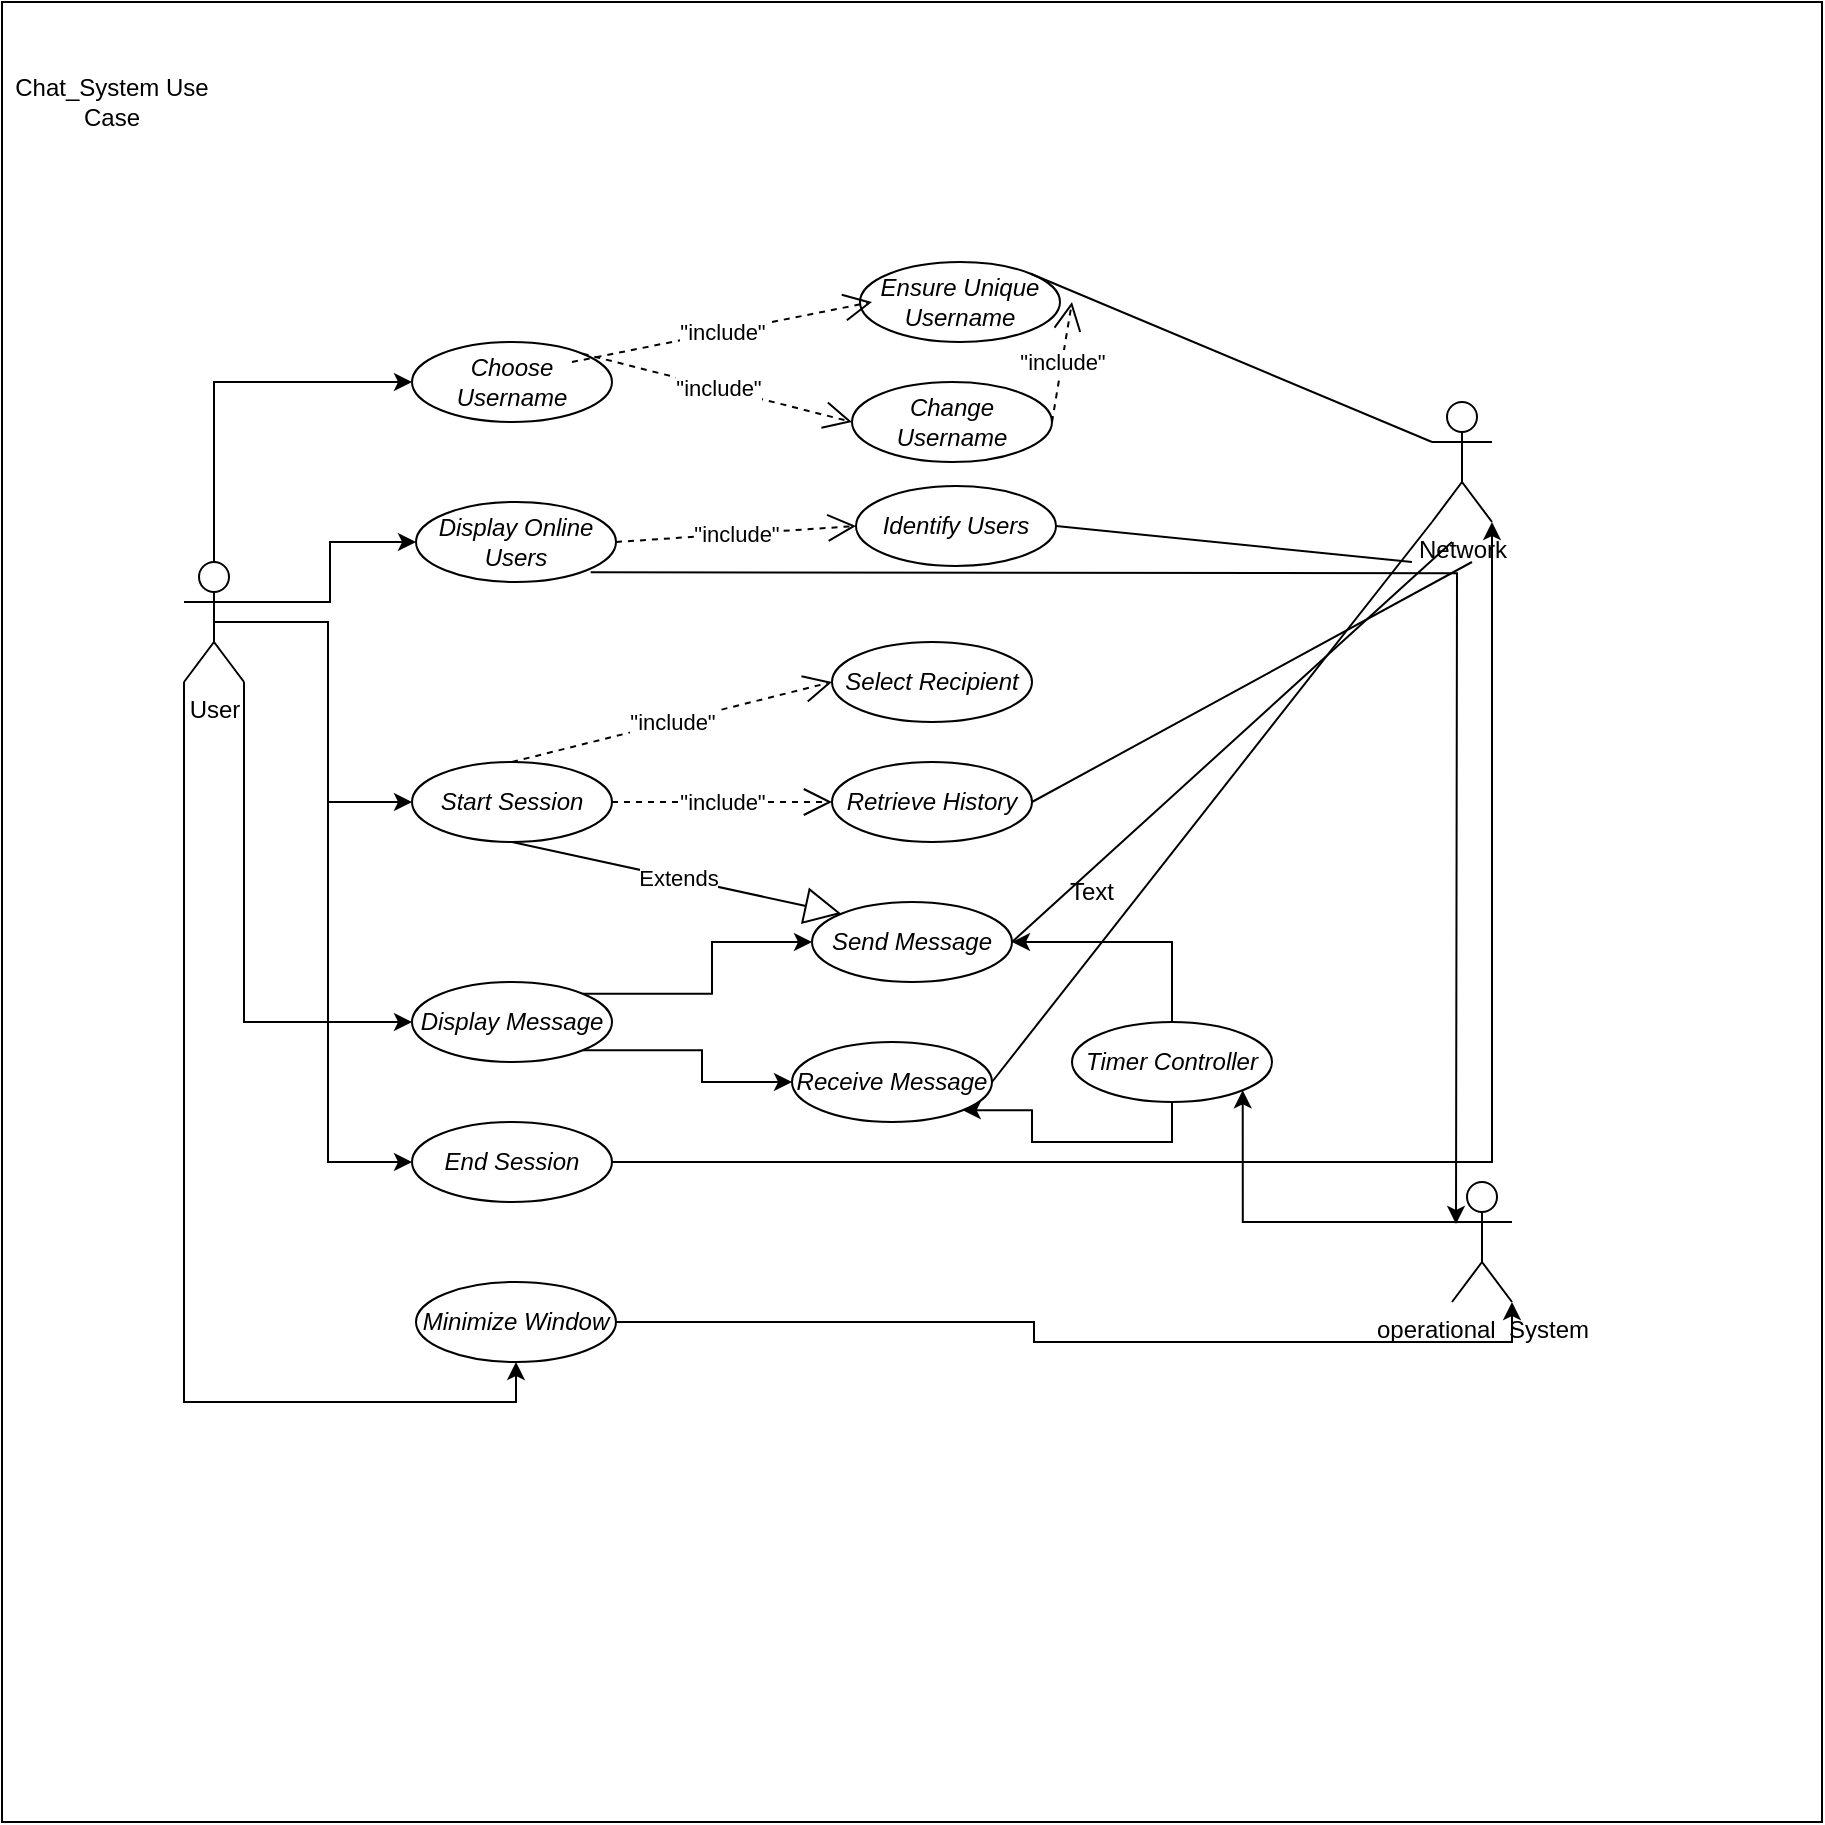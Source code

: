<mxfile version="24.7.17">
  <diagram name="Page-1" id="Or2oByHhBCITwsBlFZ0l">
    <mxGraphModel dx="1723" dy="808" grid="1" gridSize="10" guides="1" tooltips="1" connect="1" arrows="1" fold="1" page="1" pageScale="1" pageWidth="827" pageHeight="1169" math="0" shadow="0">
      <root>
        <mxCell id="0" />
        <mxCell id="1" parent="0" />
        <mxCell id="l-GMUK545HOAS7rDEwfJ-67" value="" style="whiteSpace=wrap;html=1;aspect=fixed;" vertex="1" parent="1">
          <mxGeometry x="145" y="10" width="910" height="910" as="geometry" />
        </mxCell>
        <mxCell id="l-GMUK545HOAS7rDEwfJ-29" style="edgeStyle=orthogonalEdgeStyle;rounded=0;orthogonalLoop=1;jettySize=auto;html=1;exitX=0.5;exitY=0;exitDx=0;exitDy=0;exitPerimeter=0;entryX=0;entryY=0.5;entryDx=0;entryDy=0;" edge="1" parent="1" source="l-GMUK545HOAS7rDEwfJ-1" target="l-GMUK545HOAS7rDEwfJ-10">
          <mxGeometry relative="1" as="geometry" />
        </mxCell>
        <mxCell id="l-GMUK545HOAS7rDEwfJ-30" style="edgeStyle=orthogonalEdgeStyle;rounded=0;orthogonalLoop=1;jettySize=auto;html=1;exitX=1;exitY=0.333;exitDx=0;exitDy=0;exitPerimeter=0;entryX=0;entryY=0.5;entryDx=0;entryDy=0;" edge="1" parent="1" source="l-GMUK545HOAS7rDEwfJ-1" target="l-GMUK545HOAS7rDEwfJ-11">
          <mxGeometry relative="1" as="geometry" />
        </mxCell>
        <mxCell id="l-GMUK545HOAS7rDEwfJ-31" style="edgeStyle=orthogonalEdgeStyle;rounded=0;orthogonalLoop=1;jettySize=auto;html=1;exitX=0.5;exitY=0.5;exitDx=0;exitDy=0;exitPerimeter=0;entryX=0;entryY=0.5;entryDx=0;entryDy=0;" edge="1" parent="1" source="l-GMUK545HOAS7rDEwfJ-1" target="l-GMUK545HOAS7rDEwfJ-12">
          <mxGeometry relative="1" as="geometry" />
        </mxCell>
        <mxCell id="l-GMUK545HOAS7rDEwfJ-32" style="edgeStyle=orthogonalEdgeStyle;rounded=0;orthogonalLoop=1;jettySize=auto;html=1;exitX=1;exitY=1;exitDx=0;exitDy=0;exitPerimeter=0;entryX=0;entryY=0.5;entryDx=0;entryDy=0;" edge="1" parent="1" source="l-GMUK545HOAS7rDEwfJ-1" target="l-GMUK545HOAS7rDEwfJ-13">
          <mxGeometry relative="1" as="geometry" />
        </mxCell>
        <mxCell id="l-GMUK545HOAS7rDEwfJ-33" style="edgeStyle=orthogonalEdgeStyle;rounded=0;orthogonalLoop=1;jettySize=auto;html=1;exitX=0;exitY=1;exitDx=0;exitDy=0;exitPerimeter=0;entryX=0.5;entryY=1;entryDx=0;entryDy=0;" edge="1" parent="1" source="l-GMUK545HOAS7rDEwfJ-1" target="l-GMUK545HOAS7rDEwfJ-15">
          <mxGeometry relative="1" as="geometry" />
        </mxCell>
        <mxCell id="l-GMUK545HOAS7rDEwfJ-34" style="edgeStyle=orthogonalEdgeStyle;rounded=0;orthogonalLoop=1;jettySize=auto;html=1;exitX=0.5;exitY=0.5;exitDx=0;exitDy=0;exitPerimeter=0;entryX=0;entryY=0.5;entryDx=0;entryDy=0;" edge="1" parent="1" source="l-GMUK545HOAS7rDEwfJ-1" target="l-GMUK545HOAS7rDEwfJ-14">
          <mxGeometry relative="1" as="geometry" />
        </mxCell>
        <mxCell id="l-GMUK545HOAS7rDEwfJ-1" value="User" style="shape=umlActor;verticalLabelPosition=bottom;verticalAlign=top;html=1;" vertex="1" parent="1">
          <mxGeometry x="236" y="290" width="30" height="60" as="geometry" />
        </mxCell>
        <mxCell id="l-GMUK545HOAS7rDEwfJ-2" value="Network" style="shape=umlActor;verticalLabelPosition=bottom;verticalAlign=top;html=1;" vertex="1" parent="1">
          <mxGeometry x="860" y="210" width="30" height="60" as="geometry" />
        </mxCell>
        <mxCell id="l-GMUK545HOAS7rDEwfJ-37" style="edgeStyle=orthogonalEdgeStyle;rounded=0;orthogonalLoop=1;jettySize=auto;html=1;exitX=0;exitY=0.333;exitDx=0;exitDy=0;exitPerimeter=0;entryX=1;entryY=1;entryDx=0;entryDy=0;" edge="1" parent="1" source="l-GMUK545HOAS7rDEwfJ-5" target="l-GMUK545HOAS7rDEwfJ-26">
          <mxGeometry relative="1" as="geometry" />
        </mxCell>
        <mxCell id="l-GMUK545HOAS7rDEwfJ-5" value="&lt;div&gt;operational_System&lt;/div&gt;&lt;div&gt;&lt;br&gt;&lt;/div&gt;" style="shape=umlActor;verticalLabelPosition=bottom;verticalAlign=top;html=1;" vertex="1" parent="1">
          <mxGeometry x="870" y="600" width="30" height="60" as="geometry" />
        </mxCell>
        <mxCell id="l-GMUK545HOAS7rDEwfJ-10" value="&lt;em&gt;Choose Username&lt;/em&gt;" style="ellipse;whiteSpace=wrap;html=1;" vertex="1" parent="1">
          <mxGeometry x="350" y="180" width="100" height="40" as="geometry" />
        </mxCell>
        <mxCell id="l-GMUK545HOAS7rDEwfJ-11" value="&lt;em&gt;Display Online Users&lt;/em&gt;" style="ellipse;whiteSpace=wrap;html=1;" vertex="1" parent="1">
          <mxGeometry x="352" y="260" width="100" height="40" as="geometry" />
        </mxCell>
        <mxCell id="l-GMUK545HOAS7rDEwfJ-12" value=" &lt;em&gt;Start Session&lt;/em&gt;" style="ellipse;whiteSpace=wrap;html=1;" vertex="1" parent="1">
          <mxGeometry x="350" y="390" width="100" height="40" as="geometry" />
        </mxCell>
        <mxCell id="l-GMUK545HOAS7rDEwfJ-41" style="edgeStyle=orthogonalEdgeStyle;rounded=0;orthogonalLoop=1;jettySize=auto;html=1;exitX=1;exitY=0;exitDx=0;exitDy=0;entryX=0;entryY=0.5;entryDx=0;entryDy=0;" edge="1" parent="1" source="l-GMUK545HOAS7rDEwfJ-13" target="l-GMUK545HOAS7rDEwfJ-21">
          <mxGeometry relative="1" as="geometry" />
        </mxCell>
        <mxCell id="l-GMUK545HOAS7rDEwfJ-42" style="edgeStyle=orthogonalEdgeStyle;rounded=0;orthogonalLoop=1;jettySize=auto;html=1;exitX=1;exitY=1;exitDx=0;exitDy=0;entryX=0;entryY=0.5;entryDx=0;entryDy=0;" edge="1" parent="1" source="l-GMUK545HOAS7rDEwfJ-13" target="l-GMUK545HOAS7rDEwfJ-24">
          <mxGeometry relative="1" as="geometry" />
        </mxCell>
        <mxCell id="l-GMUK545HOAS7rDEwfJ-13" value=" &lt;em&gt;Display Message&lt;/em&gt;" style="ellipse;whiteSpace=wrap;html=1;" vertex="1" parent="1">
          <mxGeometry x="350" y="500" width="100" height="40" as="geometry" />
        </mxCell>
        <mxCell id="l-GMUK545HOAS7rDEwfJ-14" value=" &lt;em&gt;End Session&lt;/em&gt;" style="ellipse;whiteSpace=wrap;html=1;" vertex="1" parent="1">
          <mxGeometry x="350" y="570" width="100" height="40" as="geometry" />
        </mxCell>
        <mxCell id="l-GMUK545HOAS7rDEwfJ-15" value="&lt;em&gt;Minimize Window&lt;/em&gt;" style="ellipse;whiteSpace=wrap;html=1;" vertex="1" parent="1">
          <mxGeometry x="352" y="650" width="100" height="40" as="geometry" />
        </mxCell>
        <mxCell id="l-GMUK545HOAS7rDEwfJ-16" value=" &lt;em&gt;Ensure Unique Username&lt;/em&gt;" style="ellipse;whiteSpace=wrap;html=1;" vertex="1" parent="1">
          <mxGeometry x="574" y="140" width="100" height="40" as="geometry" />
        </mxCell>
        <mxCell id="l-GMUK545HOAS7rDEwfJ-17" value=" &lt;em&gt;Change Username&lt;/em&gt;" style="ellipse;whiteSpace=wrap;html=1;" vertex="1" parent="1">
          <mxGeometry x="570" y="200" width="100" height="40" as="geometry" />
        </mxCell>
        <mxCell id="l-GMUK545HOAS7rDEwfJ-18" value=" &lt;em&gt;Identify Users&lt;/em&gt;" style="ellipse;whiteSpace=wrap;html=1;" vertex="1" parent="1">
          <mxGeometry x="572" y="252" width="100" height="40" as="geometry" />
        </mxCell>
        <mxCell id="l-GMUK545HOAS7rDEwfJ-19" value="&lt;em&gt;Select Recipient&lt;br&gt;&lt;/em&gt;" style="ellipse;whiteSpace=wrap;html=1;" vertex="1" parent="1">
          <mxGeometry x="560" y="330" width="100" height="40" as="geometry" />
        </mxCell>
        <mxCell id="l-GMUK545HOAS7rDEwfJ-20" value=" &lt;em&gt;Retrieve History&lt;/em&gt;" style="ellipse;whiteSpace=wrap;html=1;" vertex="1" parent="1">
          <mxGeometry x="560" y="390" width="100" height="40" as="geometry" />
        </mxCell>
        <mxCell id="l-GMUK545HOAS7rDEwfJ-21" value="&lt;em&gt;Send Message&lt;/em&gt;" style="ellipse;whiteSpace=wrap;html=1;" vertex="1" parent="1">
          <mxGeometry x="550" y="460" width="100" height="40" as="geometry" />
        </mxCell>
        <mxCell id="l-GMUK545HOAS7rDEwfJ-24" value="&lt;em&gt;Receive Message&lt;/em&gt;" style="ellipse;whiteSpace=wrap;html=1;" vertex="1" parent="1">
          <mxGeometry x="540" y="530" width="100" height="40" as="geometry" />
        </mxCell>
        <mxCell id="l-GMUK545HOAS7rDEwfJ-54" style="edgeStyle=orthogonalEdgeStyle;rounded=0;orthogonalLoop=1;jettySize=auto;html=1;exitX=0.5;exitY=0;exitDx=0;exitDy=0;entryX=1;entryY=0.5;entryDx=0;entryDy=0;" edge="1" parent="1" source="l-GMUK545HOAS7rDEwfJ-26" target="l-GMUK545HOAS7rDEwfJ-21">
          <mxGeometry relative="1" as="geometry" />
        </mxCell>
        <mxCell id="l-GMUK545HOAS7rDEwfJ-55" style="edgeStyle=orthogonalEdgeStyle;rounded=0;orthogonalLoop=1;jettySize=auto;html=1;exitX=0.5;exitY=1;exitDx=0;exitDy=0;entryX=1;entryY=1;entryDx=0;entryDy=0;" edge="1" parent="1" source="l-GMUK545HOAS7rDEwfJ-26" target="l-GMUK545HOAS7rDEwfJ-24">
          <mxGeometry relative="1" as="geometry" />
        </mxCell>
        <mxCell id="l-GMUK545HOAS7rDEwfJ-26" value="&lt;em&gt;Timer Controller&lt;/em&gt;" style="ellipse;whiteSpace=wrap;html=1;" vertex="1" parent="1">
          <mxGeometry x="680" y="520" width="100" height="40" as="geometry" />
        </mxCell>
        <mxCell id="l-GMUK545HOAS7rDEwfJ-35" style="edgeStyle=orthogonalEdgeStyle;rounded=0;orthogonalLoop=1;jettySize=auto;html=1;exitX=1;exitY=0.5;exitDx=0;exitDy=0;entryX=1;entryY=1;entryDx=0;entryDy=0;entryPerimeter=0;" edge="1" parent="1" source="l-GMUK545HOAS7rDEwfJ-15" target="l-GMUK545HOAS7rDEwfJ-5">
          <mxGeometry relative="1" as="geometry" />
        </mxCell>
        <mxCell id="l-GMUK545HOAS7rDEwfJ-36" style="edgeStyle=orthogonalEdgeStyle;rounded=0;orthogonalLoop=1;jettySize=auto;html=1;exitX=1;exitY=1;exitDx=0;exitDy=0;entryX=0;entryY=0.333;entryDx=0;entryDy=0;entryPerimeter=0;" edge="1" parent="1">
          <mxGeometry relative="1" as="geometry">
            <mxPoint x="439.355" y="295.142" as="sourcePoint" />
            <mxPoint x="872" y="621" as="targetPoint" />
          </mxGeometry>
        </mxCell>
        <mxCell id="l-GMUK545HOAS7rDEwfJ-38" style="edgeStyle=orthogonalEdgeStyle;rounded=0;orthogonalLoop=1;jettySize=auto;html=1;exitX=1;exitY=0.5;exitDx=0;exitDy=0;entryX=1;entryY=1;entryDx=0;entryDy=0;entryPerimeter=0;" edge="1" parent="1" source="l-GMUK545HOAS7rDEwfJ-14" target="l-GMUK545HOAS7rDEwfJ-2">
          <mxGeometry relative="1" as="geometry" />
        </mxCell>
        <mxCell id="l-GMUK545HOAS7rDEwfJ-45" value="&quot;include&quot;" style="endArrow=open;endSize=12;dashed=1;html=1;rounded=0;entryX=0;entryY=0.5;entryDx=0;entryDy=0;" edge="1" parent="1" target="l-GMUK545HOAS7rDEwfJ-19">
          <mxGeometry width="160" relative="1" as="geometry">
            <mxPoint x="400" y="390" as="sourcePoint" />
            <mxPoint x="560" y="390" as="targetPoint" />
          </mxGeometry>
        </mxCell>
        <mxCell id="l-GMUK545HOAS7rDEwfJ-46" value="&quot;include&quot;" style="endArrow=open;endSize=12;dashed=1;html=1;rounded=0;entryX=0;entryY=0.5;entryDx=0;entryDy=0;exitX=1;exitY=0.5;exitDx=0;exitDy=0;" edge="1" parent="1" source="l-GMUK545HOAS7rDEwfJ-12" target="l-GMUK545HOAS7rDEwfJ-20">
          <mxGeometry width="160" relative="1" as="geometry">
            <mxPoint x="410" y="400" as="sourcePoint" />
            <mxPoint x="570" y="360" as="targetPoint" />
          </mxGeometry>
        </mxCell>
        <mxCell id="l-GMUK545HOAS7rDEwfJ-47" value="Extends" style="endArrow=block;endSize=16;endFill=0;html=1;rounded=0;exitX=0.5;exitY=1;exitDx=0;exitDy=0;entryX=0;entryY=0;entryDx=0;entryDy=0;" edge="1" parent="1" source="l-GMUK545HOAS7rDEwfJ-12" target="l-GMUK545HOAS7rDEwfJ-21">
          <mxGeometry width="160" relative="1" as="geometry">
            <mxPoint x="560" y="490" as="sourcePoint" />
            <mxPoint x="720" y="490" as="targetPoint" />
          </mxGeometry>
        </mxCell>
        <mxCell id="l-GMUK545HOAS7rDEwfJ-49" value="&quot;include&quot;" style="endArrow=open;endSize=12;dashed=1;html=1;rounded=0;entryX=0;entryY=0.5;entryDx=0;entryDy=0;" edge="1" parent="1">
          <mxGeometry width="160" relative="1" as="geometry">
            <mxPoint x="430" y="190" as="sourcePoint" />
            <mxPoint x="580" y="160" as="targetPoint" />
          </mxGeometry>
        </mxCell>
        <mxCell id="l-GMUK545HOAS7rDEwfJ-50" value="&quot;include&quot;" style="endArrow=open;endSize=12;dashed=1;html=1;rounded=0;entryX=0;entryY=0.5;entryDx=0;entryDy=0;exitX=1;exitY=0;exitDx=0;exitDy=0;" edge="1" parent="1" source="l-GMUK545HOAS7rDEwfJ-10" target="l-GMUK545HOAS7rDEwfJ-17">
          <mxGeometry width="160" relative="1" as="geometry">
            <mxPoint x="420" y="220" as="sourcePoint" />
            <mxPoint x="580" y="180" as="targetPoint" />
          </mxGeometry>
        </mxCell>
        <mxCell id="l-GMUK545HOAS7rDEwfJ-52" value="&quot;include&quot;" style="endArrow=open;endSize=12;dashed=1;html=1;rounded=0;exitX=1;exitY=0.5;exitDx=0;exitDy=0;" edge="1" parent="1" source="l-GMUK545HOAS7rDEwfJ-17">
          <mxGeometry width="160" relative="1" as="geometry">
            <mxPoint x="645" y="180" as="sourcePoint" />
            <mxPoint x="680" y="160" as="targetPoint" />
          </mxGeometry>
        </mxCell>
        <mxCell id="l-GMUK545HOAS7rDEwfJ-53" value="&quot;include&quot;" style="endArrow=open;endSize=12;dashed=1;html=1;rounded=0;entryX=0;entryY=0.5;entryDx=0;entryDy=0;exitX=1;exitY=0.5;exitDx=0;exitDy=0;" edge="1" parent="1" source="l-GMUK545HOAS7rDEwfJ-11" target="l-GMUK545HOAS7rDEwfJ-18">
          <mxGeometry width="160" relative="1" as="geometry">
            <mxPoint x="445" y="196" as="sourcePoint" />
            <mxPoint x="580" y="230" as="targetPoint" />
          </mxGeometry>
        </mxCell>
        <mxCell id="l-GMUK545HOAS7rDEwfJ-60" value="" style="endArrow=none;html=1;rounded=0;exitX=0;exitY=1;exitDx=0;exitDy=0;exitPerimeter=0;entryX=1;entryY=0.5;entryDx=0;entryDy=0;" edge="1" parent="1" source="l-GMUK545HOAS7rDEwfJ-2" target="l-GMUK545HOAS7rDEwfJ-24">
          <mxGeometry width="50" height="50" relative="1" as="geometry">
            <mxPoint x="570" y="300" as="sourcePoint" />
            <mxPoint x="620" y="250" as="targetPoint" />
          </mxGeometry>
        </mxCell>
        <mxCell id="l-GMUK545HOAS7rDEwfJ-61" value="" style="endArrow=none;html=1;rounded=0;exitX=0;exitY=1;exitDx=0;exitDy=0;exitPerimeter=0;entryX=1;entryY=0.5;entryDx=0;entryDy=0;" edge="1" parent="1" target="l-GMUK545HOAS7rDEwfJ-21">
          <mxGeometry width="50" height="50" relative="1" as="geometry">
            <mxPoint x="870" y="280" as="sourcePoint" />
            <mxPoint x="650" y="560" as="targetPoint" />
          </mxGeometry>
        </mxCell>
        <mxCell id="l-GMUK545HOAS7rDEwfJ-62" value="" style="endArrow=none;html=1;rounded=0;exitX=0;exitY=1;exitDx=0;exitDy=0;exitPerimeter=0;entryX=1;entryY=0.5;entryDx=0;entryDy=0;" edge="1" parent="1" target="l-GMUK545HOAS7rDEwfJ-20">
          <mxGeometry width="50" height="50" relative="1" as="geometry">
            <mxPoint x="880" y="290" as="sourcePoint" />
            <mxPoint x="660" y="570" as="targetPoint" />
          </mxGeometry>
        </mxCell>
        <mxCell id="l-GMUK545HOAS7rDEwfJ-63" value="" style="endArrow=none;html=1;rounded=0;entryX=1;entryY=0.5;entryDx=0;entryDy=0;" edge="1" parent="1" target="l-GMUK545HOAS7rDEwfJ-18">
          <mxGeometry width="50" height="50" relative="1" as="geometry">
            <mxPoint x="850" y="290" as="sourcePoint" />
            <mxPoint x="670" y="580" as="targetPoint" />
          </mxGeometry>
        </mxCell>
        <mxCell id="l-GMUK545HOAS7rDEwfJ-64" value="" style="endArrow=none;html=1;rounded=0;exitX=0;exitY=0.333;exitDx=0;exitDy=0;exitPerimeter=0;entryX=1;entryY=0;entryDx=0;entryDy=0;" edge="1" parent="1" source="l-GMUK545HOAS7rDEwfJ-2" target="l-GMUK545HOAS7rDEwfJ-16">
          <mxGeometry width="50" height="50" relative="1" as="geometry">
            <mxPoint x="900" y="310" as="sourcePoint" />
            <mxPoint x="680" y="340" as="targetPoint" />
          </mxGeometry>
        </mxCell>
        <mxCell id="l-GMUK545HOAS7rDEwfJ-68" value="Text" style="text;html=1;align=center;verticalAlign=middle;whiteSpace=wrap;rounded=0;" vertex="1" parent="1">
          <mxGeometry x="660" y="440" width="60" height="30" as="geometry" />
        </mxCell>
        <mxCell id="l-GMUK545HOAS7rDEwfJ-69" value="Chat_System Use Case" style="text;html=1;align=center;verticalAlign=middle;whiteSpace=wrap;rounded=0;" vertex="1" parent="1">
          <mxGeometry x="150" y="40" width="100" height="40" as="geometry" />
        </mxCell>
      </root>
    </mxGraphModel>
  </diagram>
</mxfile>
